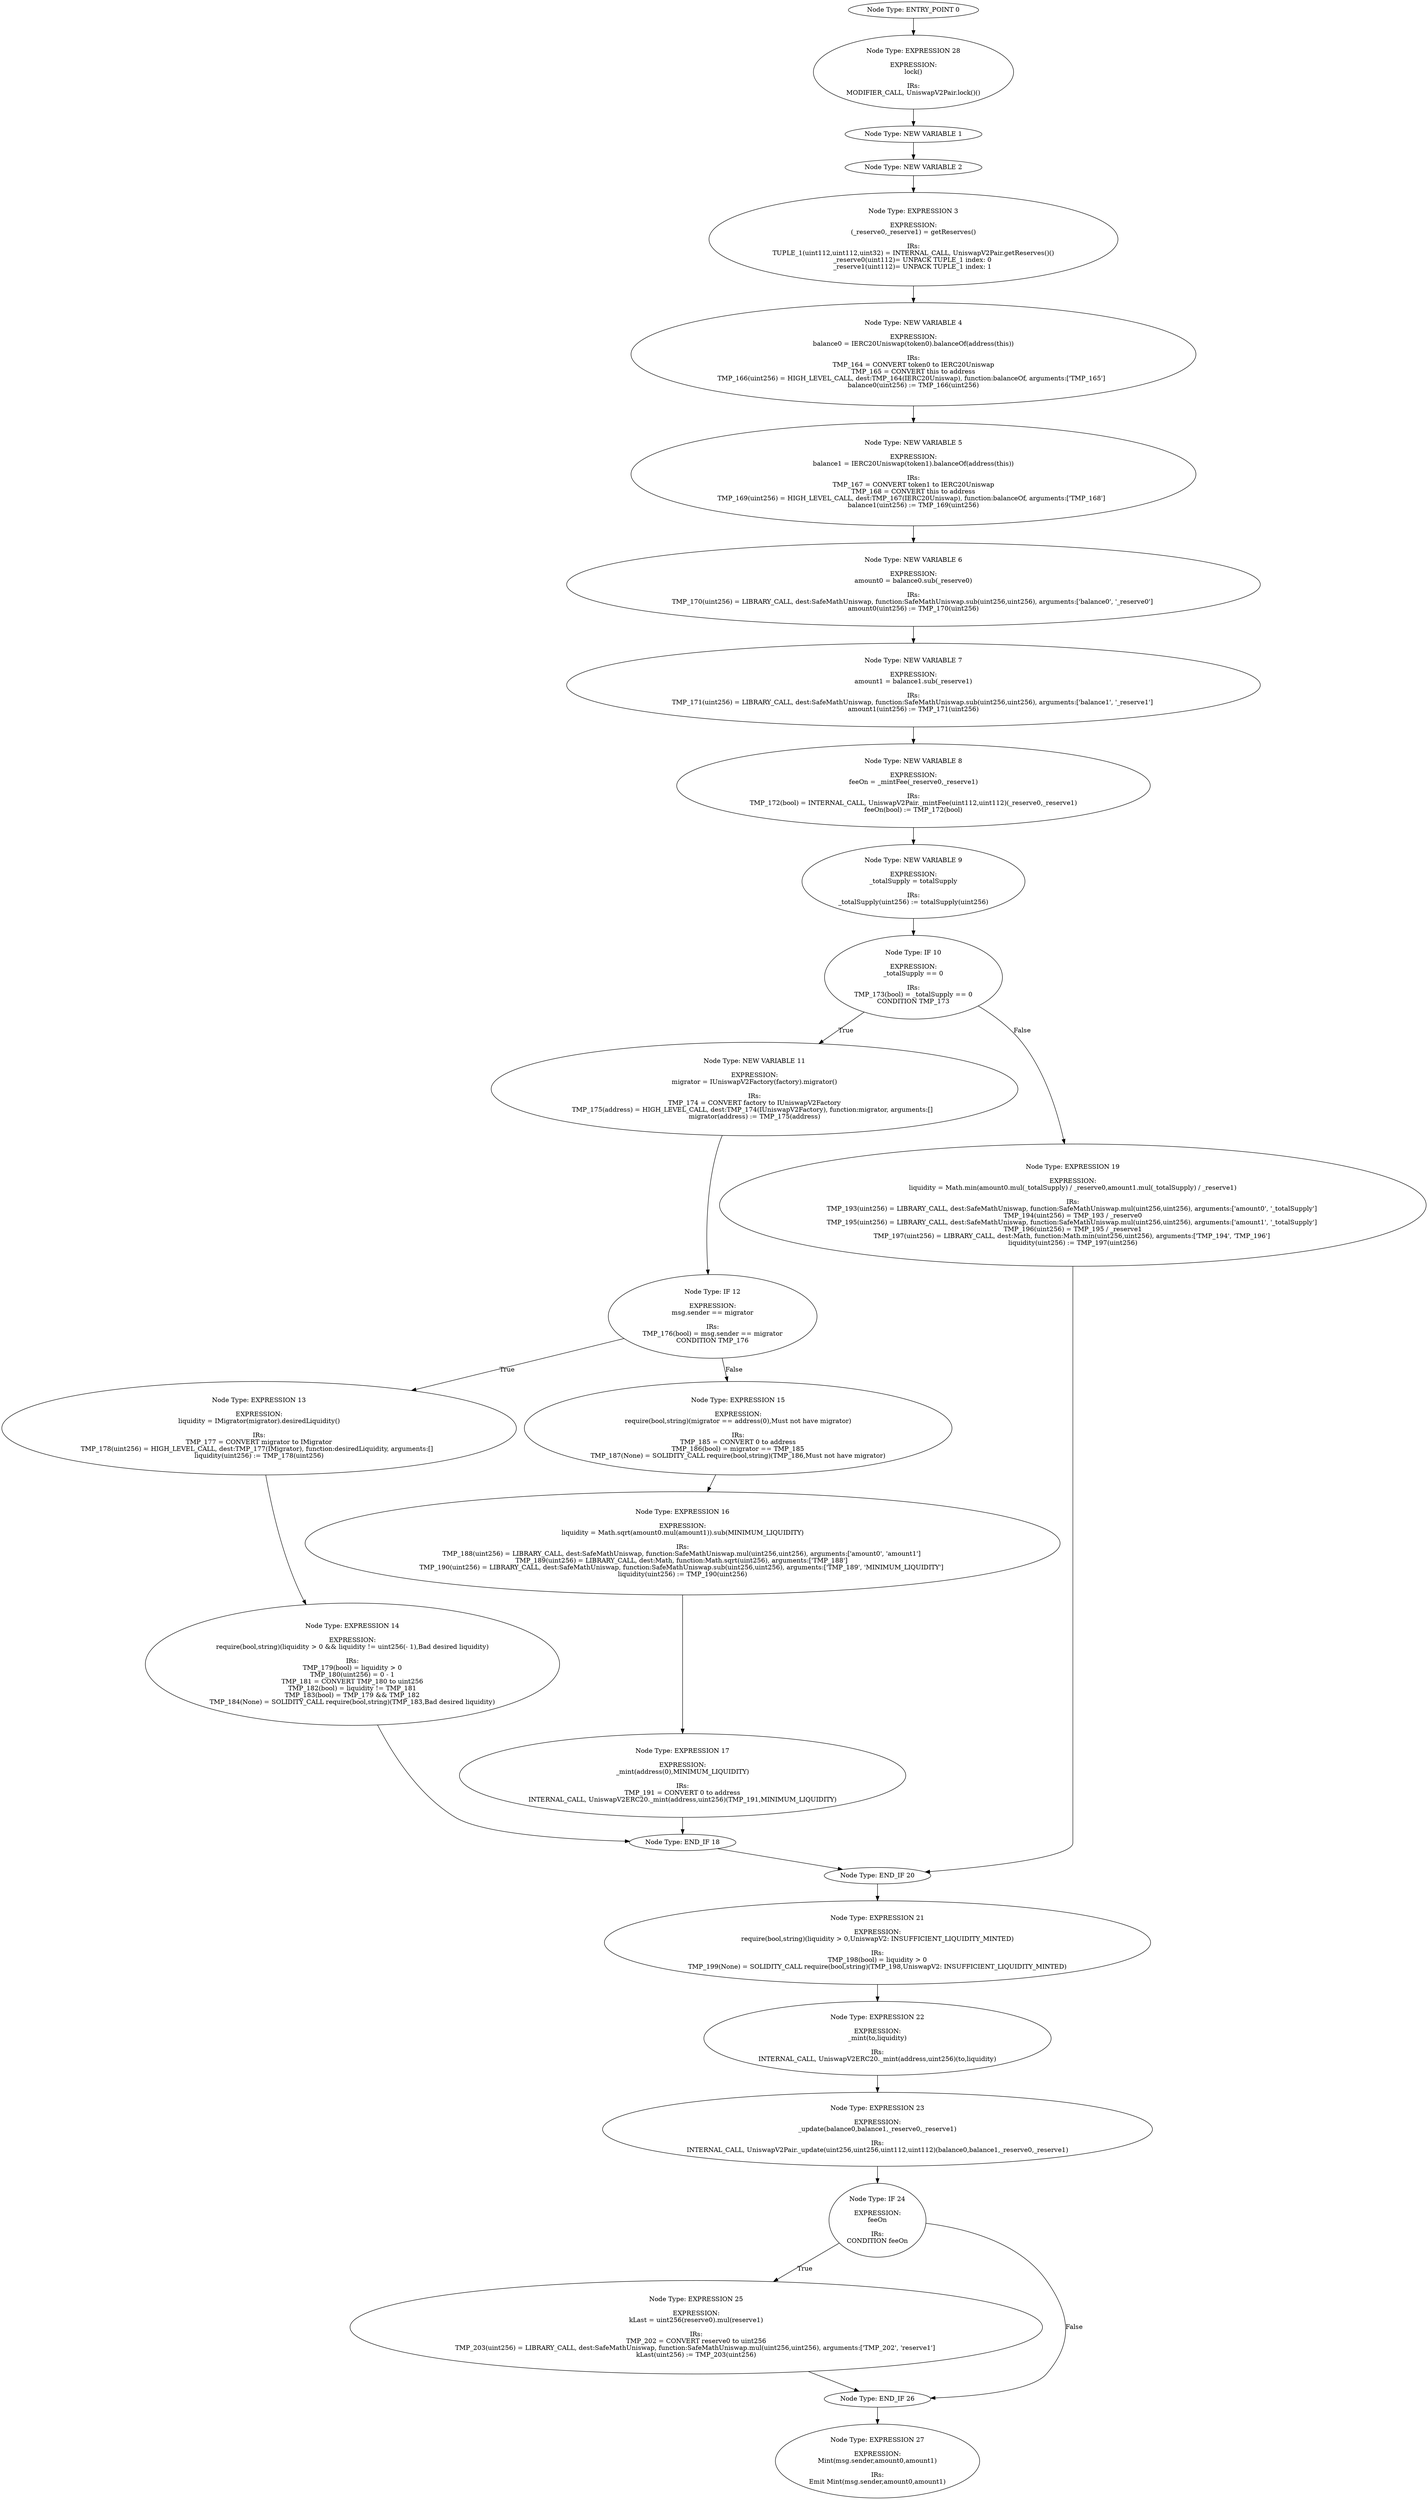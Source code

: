 digraph{
0[label="Node Type: ENTRY_POINT 0
"];
0->28;
1[label="Node Type: NEW VARIABLE 1
"];
1->2;
2[label="Node Type: NEW VARIABLE 2
"];
2->3;
3[label="Node Type: EXPRESSION 3

EXPRESSION:
(_reserve0,_reserve1) = getReserves()

IRs:
TUPLE_1(uint112,uint112,uint32) = INTERNAL_CALL, UniswapV2Pair.getReserves()()
_reserve0(uint112)= UNPACK TUPLE_1 index: 0 
_reserve1(uint112)= UNPACK TUPLE_1 index: 1 "];
3->4;
4[label="Node Type: NEW VARIABLE 4

EXPRESSION:
balance0 = IERC20Uniswap(token0).balanceOf(address(this))

IRs:
TMP_164 = CONVERT token0 to IERC20Uniswap
TMP_165 = CONVERT this to address
TMP_166(uint256) = HIGH_LEVEL_CALL, dest:TMP_164(IERC20Uniswap), function:balanceOf, arguments:['TMP_165']  
balance0(uint256) := TMP_166(uint256)"];
4->5;
5[label="Node Type: NEW VARIABLE 5

EXPRESSION:
balance1 = IERC20Uniswap(token1).balanceOf(address(this))

IRs:
TMP_167 = CONVERT token1 to IERC20Uniswap
TMP_168 = CONVERT this to address
TMP_169(uint256) = HIGH_LEVEL_CALL, dest:TMP_167(IERC20Uniswap), function:balanceOf, arguments:['TMP_168']  
balance1(uint256) := TMP_169(uint256)"];
5->6;
6[label="Node Type: NEW VARIABLE 6

EXPRESSION:
amount0 = balance0.sub(_reserve0)

IRs:
TMP_170(uint256) = LIBRARY_CALL, dest:SafeMathUniswap, function:SafeMathUniswap.sub(uint256,uint256), arguments:['balance0', '_reserve0'] 
amount0(uint256) := TMP_170(uint256)"];
6->7;
7[label="Node Type: NEW VARIABLE 7

EXPRESSION:
amount1 = balance1.sub(_reserve1)

IRs:
TMP_171(uint256) = LIBRARY_CALL, dest:SafeMathUniswap, function:SafeMathUniswap.sub(uint256,uint256), arguments:['balance1', '_reserve1'] 
amount1(uint256) := TMP_171(uint256)"];
7->8;
8[label="Node Type: NEW VARIABLE 8

EXPRESSION:
feeOn = _mintFee(_reserve0,_reserve1)

IRs:
TMP_172(bool) = INTERNAL_CALL, UniswapV2Pair._mintFee(uint112,uint112)(_reserve0,_reserve1)
feeOn(bool) := TMP_172(bool)"];
8->9;
9[label="Node Type: NEW VARIABLE 9

EXPRESSION:
_totalSupply = totalSupply

IRs:
_totalSupply(uint256) := totalSupply(uint256)"];
9->10;
10[label="Node Type: IF 10

EXPRESSION:
_totalSupply == 0

IRs:
TMP_173(bool) = _totalSupply == 0
CONDITION TMP_173"];
10->11[label="True"];
10->19[label="False"];
11[label="Node Type: NEW VARIABLE 11

EXPRESSION:
migrator = IUniswapV2Factory(factory).migrator()

IRs:
TMP_174 = CONVERT factory to IUniswapV2Factory
TMP_175(address) = HIGH_LEVEL_CALL, dest:TMP_174(IUniswapV2Factory), function:migrator, arguments:[]  
migrator(address) := TMP_175(address)"];
11->12;
12[label="Node Type: IF 12

EXPRESSION:
msg.sender == migrator

IRs:
TMP_176(bool) = msg.sender == migrator
CONDITION TMP_176"];
12->13[label="True"];
12->15[label="False"];
13[label="Node Type: EXPRESSION 13

EXPRESSION:
liquidity = IMigrator(migrator).desiredLiquidity()

IRs:
TMP_177 = CONVERT migrator to IMigrator
TMP_178(uint256) = HIGH_LEVEL_CALL, dest:TMP_177(IMigrator), function:desiredLiquidity, arguments:[]  
liquidity(uint256) := TMP_178(uint256)"];
13->14;
14[label="Node Type: EXPRESSION 14

EXPRESSION:
require(bool,string)(liquidity > 0 && liquidity != uint256(- 1),Bad desired liquidity)

IRs:
TMP_179(bool) = liquidity > 0
TMP_180(uint256) = 0 - 1
TMP_181 = CONVERT TMP_180 to uint256
TMP_182(bool) = liquidity != TMP_181
TMP_183(bool) = TMP_179 && TMP_182
TMP_184(None) = SOLIDITY_CALL require(bool,string)(TMP_183,Bad desired liquidity)"];
14->18;
15[label="Node Type: EXPRESSION 15

EXPRESSION:
require(bool,string)(migrator == address(0),Must not have migrator)

IRs:
TMP_185 = CONVERT 0 to address
TMP_186(bool) = migrator == TMP_185
TMP_187(None) = SOLIDITY_CALL require(bool,string)(TMP_186,Must not have migrator)"];
15->16;
16[label="Node Type: EXPRESSION 16

EXPRESSION:
liquidity = Math.sqrt(amount0.mul(amount1)).sub(MINIMUM_LIQUIDITY)

IRs:
TMP_188(uint256) = LIBRARY_CALL, dest:SafeMathUniswap, function:SafeMathUniswap.mul(uint256,uint256), arguments:['amount0', 'amount1'] 
TMP_189(uint256) = LIBRARY_CALL, dest:Math, function:Math.sqrt(uint256), arguments:['TMP_188'] 
TMP_190(uint256) = LIBRARY_CALL, dest:SafeMathUniswap, function:SafeMathUniswap.sub(uint256,uint256), arguments:['TMP_189', 'MINIMUM_LIQUIDITY'] 
liquidity(uint256) := TMP_190(uint256)"];
16->17;
17[label="Node Type: EXPRESSION 17

EXPRESSION:
_mint(address(0),MINIMUM_LIQUIDITY)

IRs:
TMP_191 = CONVERT 0 to address
INTERNAL_CALL, UniswapV2ERC20._mint(address,uint256)(TMP_191,MINIMUM_LIQUIDITY)"];
17->18;
18[label="Node Type: END_IF 18
"];
18->20;
19[label="Node Type: EXPRESSION 19

EXPRESSION:
liquidity = Math.min(amount0.mul(_totalSupply) / _reserve0,amount1.mul(_totalSupply) / _reserve1)

IRs:
TMP_193(uint256) = LIBRARY_CALL, dest:SafeMathUniswap, function:SafeMathUniswap.mul(uint256,uint256), arguments:['amount0', '_totalSupply'] 
TMP_194(uint256) = TMP_193 / _reserve0
TMP_195(uint256) = LIBRARY_CALL, dest:SafeMathUniswap, function:SafeMathUniswap.mul(uint256,uint256), arguments:['amount1', '_totalSupply'] 
TMP_196(uint256) = TMP_195 / _reserve1
TMP_197(uint256) = LIBRARY_CALL, dest:Math, function:Math.min(uint256,uint256), arguments:['TMP_194', 'TMP_196'] 
liquidity(uint256) := TMP_197(uint256)"];
19->20;
20[label="Node Type: END_IF 20
"];
20->21;
21[label="Node Type: EXPRESSION 21

EXPRESSION:
require(bool,string)(liquidity > 0,UniswapV2: INSUFFICIENT_LIQUIDITY_MINTED)

IRs:
TMP_198(bool) = liquidity > 0
TMP_199(None) = SOLIDITY_CALL require(bool,string)(TMP_198,UniswapV2: INSUFFICIENT_LIQUIDITY_MINTED)"];
21->22;
22[label="Node Type: EXPRESSION 22

EXPRESSION:
_mint(to,liquidity)

IRs:
INTERNAL_CALL, UniswapV2ERC20._mint(address,uint256)(to,liquidity)"];
22->23;
23[label="Node Type: EXPRESSION 23

EXPRESSION:
_update(balance0,balance1,_reserve0,_reserve1)

IRs:
INTERNAL_CALL, UniswapV2Pair._update(uint256,uint256,uint112,uint112)(balance0,balance1,_reserve0,_reserve1)"];
23->24;
24[label="Node Type: IF 24

EXPRESSION:
feeOn

IRs:
CONDITION feeOn"];
24->25[label="True"];
24->26[label="False"];
25[label="Node Type: EXPRESSION 25

EXPRESSION:
kLast = uint256(reserve0).mul(reserve1)

IRs:
TMP_202 = CONVERT reserve0 to uint256
TMP_203(uint256) = LIBRARY_CALL, dest:SafeMathUniswap, function:SafeMathUniswap.mul(uint256,uint256), arguments:['TMP_202', 'reserve1'] 
kLast(uint256) := TMP_203(uint256)"];
25->26;
26[label="Node Type: END_IF 26
"];
26->27;
27[label="Node Type: EXPRESSION 27

EXPRESSION:
Mint(msg.sender,amount0,amount1)

IRs:
Emit Mint(msg.sender,amount0,amount1)"];
28[label="Node Type: EXPRESSION 28

EXPRESSION:
lock()

IRs:
MODIFIER_CALL, UniswapV2Pair.lock()()"];
28->1;
}
